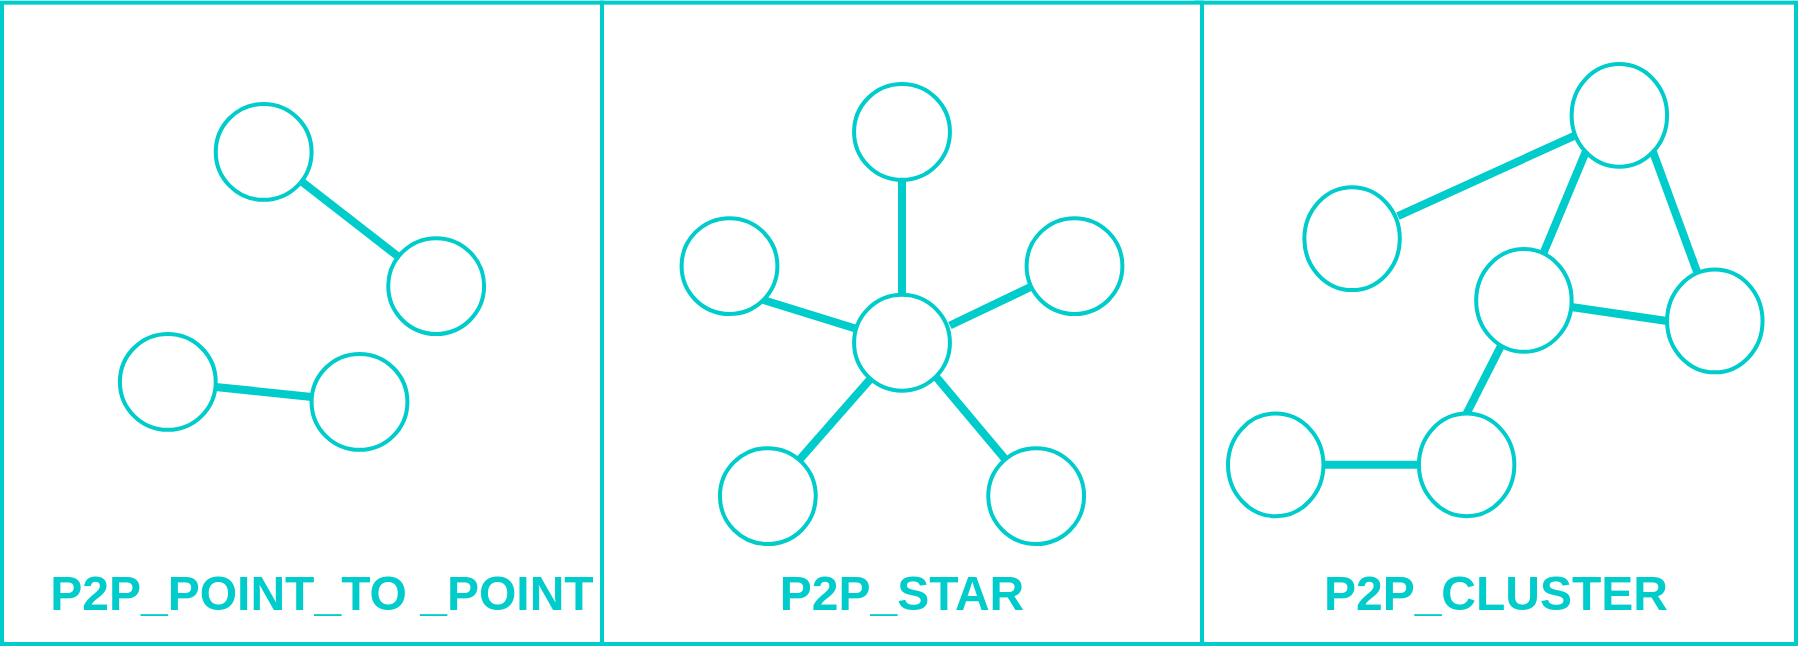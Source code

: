 <mxfile version="13.0.3" type="device"><diagram id="8oiGcAOSxjCxpvHxyeL3" name="Page-1"><mxGraphModel dx="1900" dy="806" grid="1" gridSize="10" guides="1" tooltips="1" connect="1" arrows="0" fold="1" page="1" pageScale="1" pageWidth="827" pageHeight="1169" math="0" shadow="0"><root><mxCell id="0"/><mxCell id="1" parent="0"/><mxCell id="mm9qVI-NRCEwBrAslVvL-38" value="" style="group" vertex="1" connectable="0" parent="1"><mxGeometry x="543" y="240" width="284" height="290" as="geometry"/></mxCell><mxCell id="mm9qVI-NRCEwBrAslVvL-42" value="" style="rounded=0;whiteSpace=wrap;html=1;strokeColor=#00CCCC;strokeWidth=2;fillColor=#FFFFFF;" vertex="1" parent="mm9qVI-NRCEwBrAslVvL-38"><mxGeometry x="-16" y="-30.68" width="300" height="320.68" as="geometry"/></mxCell><mxCell id="mm9qVI-NRCEwBrAslVvL-16" value="" style="ellipse;whiteSpace=wrap;html=1;strokeColor=#00CCCC;strokeWidth=2;" vertex="1" parent="mm9qVI-NRCEwBrAslVvL-38"><mxGeometry x="38.181" y="61.67" width="47.727" height="51.392" as="geometry"/></mxCell><mxCell id="mm9qVI-NRCEwBrAslVvL-17" value="" style="ellipse;whiteSpace=wrap;html=1;strokeColor=#00CCCC;fillColor=#FFFFFF;strokeWidth=2;" vertex="1" parent="mm9qVI-NRCEwBrAslVvL-38"><mxGeometry x="171.816" width="47.727" height="51.392" as="geometry"/></mxCell><mxCell id="mm9qVI-NRCEwBrAslVvL-18" value="" style="ellipse;whiteSpace=wrap;html=1;strokeColor=#00CCCC;strokeWidth=2;" vertex="1" parent="mm9qVI-NRCEwBrAslVvL-38"><mxGeometry x="124.09" y="92.506" width="47.727" height="51.392" as="geometry"/></mxCell><mxCell id="mm9qVI-NRCEwBrAslVvL-19" value="" style="ellipse;whiteSpace=wrap;html=1;strokeColor=#00CCCC;strokeWidth=2;" vertex="1" parent="mm9qVI-NRCEwBrAslVvL-38"><mxGeometry y="174.733" width="47.727" height="51.392" as="geometry"/></mxCell><mxCell id="mm9qVI-NRCEwBrAslVvL-20" value="" style="ellipse;whiteSpace=wrap;html=1;strokeColor=#00CCCC;strokeWidth=2;" vertex="1" parent="mm9qVI-NRCEwBrAslVvL-38"><mxGeometry x="219.543" y="102.784" width="47.727" height="51.392" as="geometry"/></mxCell><mxCell id="mm9qVI-NRCEwBrAslVvL-21" value="" style="ellipse;whiteSpace=wrap;html=1;strokeColor=#00CCCC;strokeWidth=2;" vertex="1" parent="mm9qVI-NRCEwBrAslVvL-38"><mxGeometry x="95.454" y="174.733" width="47.727" height="51.392" as="geometry"/></mxCell><mxCell id="mm9qVI-NRCEwBrAslVvL-23" value="" style="endArrow=none;html=1;strokeWidth=4;fillColor=#1ba1e2;strokeColor=#00CCCC;entryX=1;entryY=1;entryDx=0;entryDy=0;" edge="1" parent="mm9qVI-NRCEwBrAslVvL-38" source="mm9qVI-NRCEwBrAslVvL-20" target="mm9qVI-NRCEwBrAslVvL-17"><mxGeometry width="50" height="50" relative="1" as="geometry"><mxPoint x="49.06" y="191.31" as="sourcePoint"/><mxPoint x="84.512" y="147.818" as="targetPoint"/></mxGeometry></mxCell><mxCell id="mm9qVI-NRCEwBrAslVvL-26" value="" style="endArrow=none;html=1;strokeWidth=4;fillColor=#1ba1e2;strokeColor=#00CCCC;entryX=0.98;entryY=0.28;entryDx=0;entryDy=0;entryPerimeter=0;" edge="1" parent="mm9qVI-NRCEwBrAslVvL-38" source="mm9qVI-NRCEwBrAslVvL-17" target="mm9qVI-NRCEwBrAslVvL-16"><mxGeometry width="50" height="50" relative="1" as="geometry"><mxPoint x="263.695" y="143.893" as="sourcePoint"/><mxPoint x="229.086" y="99.523" as="targetPoint"/></mxGeometry></mxCell><mxCell id="mm9qVI-NRCEwBrAslVvL-29" value="" style="endArrow=none;html=1;strokeWidth=4;fillColor=#1ba1e2;strokeColor=#00CCCC;entryX=1;entryY=0.5;entryDx=0;entryDy=0;" edge="1" parent="mm9qVI-NRCEwBrAslVvL-38" source="mm9qVI-NRCEwBrAslVvL-21" target="mm9qVI-NRCEwBrAslVvL-19"><mxGeometry width="50" height="50" relative="1" as="geometry"><mxPoint x="143.181" y="133.617" as="sourcePoint"/><mxPoint x="54.437" y="173.983" as="targetPoint"/></mxGeometry></mxCell><mxCell id="mm9qVI-NRCEwBrAslVvL-30" value="" style="endArrow=none;html=1;strokeWidth=4;fillColor=#1ba1e2;strokeColor=#00CCCC;entryX=0.5;entryY=0;entryDx=0;entryDy=0;" edge="1" parent="mm9qVI-NRCEwBrAslVvL-38" source="mm9qVI-NRCEwBrAslVvL-18" target="mm9qVI-NRCEwBrAslVvL-21"><mxGeometry width="50" height="50" relative="1" as="geometry"><mxPoint x="192.788" y="56.252" as="sourcePoint"/><mxPoint x="104.044" y="96.617" as="targetPoint"/></mxGeometry></mxCell><mxCell id="mm9qVI-NRCEwBrAslVvL-32" value="" style="endArrow=none;html=1;strokeWidth=4;fillColor=#1ba1e2;strokeColor=#00CCCC;exitX=0;exitY=1;exitDx=0;exitDy=0;" edge="1" parent="mm9qVI-NRCEwBrAslVvL-38" source="mm9qVI-NRCEwBrAslVvL-17" target="mm9qVI-NRCEwBrAslVvL-18"><mxGeometry width="50" height="50" relative="1" as="geometry"><mxPoint x="184.351" y="66.314" as="sourcePoint"/><mxPoint x="162.271" y="149.53" as="targetPoint"/></mxGeometry></mxCell><mxCell id="mm9qVI-NRCEwBrAslVvL-33" value="" style="endArrow=none;html=1;strokeWidth=4;fillColor=#1ba1e2;strokeColor=#00CCCC;exitX=0;exitY=0.5;exitDx=0;exitDy=0;" edge="1" parent="mm9qVI-NRCEwBrAslVvL-38" source="mm9qVI-NRCEwBrAslVvL-20" target="mm9qVI-NRCEwBrAslVvL-18"><mxGeometry width="50" height="50" relative="1" as="geometry"><mxPoint x="240.993" y="163.858" as="sourcePoint"/><mxPoint x="219.543" y="237.0" as="targetPoint"/></mxGeometry></mxCell><mxCell id="mm9qVI-NRCEwBrAslVvL-58" value="P2P_CLUSTER" style="text;html=1;strokeColor=none;fillColor=none;align=center;verticalAlign=middle;whiteSpace=wrap;rounded=0;fontStyle=1;fontSize=24;fontColor=#00CCCC;" vertex="1" parent="mm9qVI-NRCEwBrAslVvL-38"><mxGeometry x="-16" y="240" width="300" height="50" as="geometry"/></mxCell><mxCell id="mm9qVI-NRCEwBrAslVvL-36" value="" style="rounded=0;whiteSpace=wrap;html=1;strokeColor=#00CCCC;strokeWidth=2;fillColor=#FFFFFF;" vertex="1" parent="1"><mxGeometry x="230" y="209.32" width="300" height="320.68" as="geometry"/></mxCell><mxCell id="mm9qVI-NRCEwBrAslVvL-37" value="" style="group" vertex="1" connectable="0" parent="1"><mxGeometry x="269.79" y="250" width="220.42" height="230" as="geometry"/></mxCell><mxCell id="mm9qVI-NRCEwBrAslVvL-2" value="" style="ellipse;whiteSpace=wrap;html=1;strokeColor=#00CCCC;strokeWidth=2;" vertex="1" parent="mm9qVI-NRCEwBrAslVvL-37"><mxGeometry y="67.083" width="47.917" height="47.917" as="geometry"/></mxCell><mxCell id="mm9qVI-NRCEwBrAslVvL-3" value="" style="ellipse;whiteSpace=wrap;html=1;strokeColor=#00CCCC;fillColor=#FFFFFF;strokeWidth=2;" vertex="1" parent="mm9qVI-NRCEwBrAslVvL-37"><mxGeometry x="86.251" y="105.417" width="47.917" height="47.917" as="geometry"/></mxCell><mxCell id="mm9qVI-NRCEwBrAslVvL-4" value="" style="ellipse;whiteSpace=wrap;html=1;strokeColor=#00CCCC;strokeWidth=2;" vertex="1" parent="mm9qVI-NRCEwBrAslVvL-37"><mxGeometry x="172.503" y="67.083" width="47.917" height="47.917" as="geometry"/></mxCell><mxCell id="mm9qVI-NRCEwBrAslVvL-5" value="" style="ellipse;whiteSpace=wrap;html=1;strokeColor=#00CCCC;strokeWidth=2;" vertex="1" parent="mm9qVI-NRCEwBrAslVvL-37"><mxGeometry x="19.167" y="182.083" width="47.917" height="47.917" as="geometry"/></mxCell><mxCell id="mm9qVI-NRCEwBrAslVvL-6" value="" style="ellipse;whiteSpace=wrap;html=1;strokeColor=#00CCCC;strokeWidth=2;" vertex="1" parent="mm9qVI-NRCEwBrAslVvL-37"><mxGeometry x="153.336" y="182.083" width="47.917" height="47.917" as="geometry"/></mxCell><mxCell id="mm9qVI-NRCEwBrAslVvL-7" value="" style="ellipse;whiteSpace=wrap;html=1;strokeColor=#00CCCC;strokeWidth=2;" vertex="1" parent="mm9qVI-NRCEwBrAslVvL-37"><mxGeometry x="86.251" width="47.917" height="47.917" as="geometry"/></mxCell><mxCell id="mm9qVI-NRCEwBrAslVvL-10" value="" style="endArrow=none;html=1;strokeWidth=4;fillColor=#1ba1e2;strokeColor=#00CCCC;" edge="1" parent="mm9qVI-NRCEwBrAslVvL-37" source="mm9qVI-NRCEwBrAslVvL-5" target="mm9qVI-NRCEwBrAslVvL-3"><mxGeometry width="50" height="50" relative="1" as="geometry"><mxPoint x="47.917" y="191.667" as="sourcePoint"/><mxPoint x="95.835" y="143.75" as="targetPoint"/></mxGeometry></mxCell><mxCell id="mm9qVI-NRCEwBrAslVvL-11" value="" style="endArrow=none;html=1;strokeWidth=4;fillColor=#1ba1e2;strokeColor=#00CCCC;entryX=1;entryY=1;entryDx=0;entryDy=0;" edge="1" parent="mm9qVI-NRCEwBrAslVvL-37" source="mm9qVI-NRCEwBrAslVvL-6" target="mm9qVI-NRCEwBrAslVvL-3"><mxGeometry width="50" height="50" relative="1" as="geometry"><mxPoint x="68.423" y="197.54" as="sourcePoint"/><mxPoint x="104.017" y="156.989" as="targetPoint"/></mxGeometry></mxCell><mxCell id="mm9qVI-NRCEwBrAslVvL-13" value="" style="endArrow=none;html=1;strokeWidth=4;fillColor=#1ba1e2;strokeColor=#00CCCC;" edge="1" parent="mm9qVI-NRCEwBrAslVvL-37" source="mm9qVI-NRCEwBrAslVvL-3" target="mm9qVI-NRCEwBrAslVvL-7"><mxGeometry width="50" height="50" relative="1" as="geometry"><mxPoint x="140.163" y="105.412" as="sourcePoint"/><mxPoint x="105.416" y="64.043" as="targetPoint"/></mxGeometry></mxCell><mxCell id="mm9qVI-NRCEwBrAslVvL-14" value="" style="endArrow=none;html=1;strokeWidth=4;fillColor=#1ba1e2;strokeColor=#00CCCC;entryX=1;entryY=0.32;entryDx=0;entryDy=0;entryPerimeter=0;" edge="1" parent="mm9qVI-NRCEwBrAslVvL-37" source="mm9qVI-NRCEwBrAslVvL-4" target="mm9qVI-NRCEwBrAslVvL-3"><mxGeometry width="50" height="50" relative="1" as="geometry"><mxPoint x="188.08" y="165.95" as="sourcePoint"/><mxPoint x="153.333" y="124.581" as="targetPoint"/></mxGeometry></mxCell><mxCell id="mm9qVI-NRCEwBrAslVvL-15" value="" style="endArrow=none;html=1;strokeWidth=4;fillColor=#1ba1e2;strokeColor=#00CCCC;entryX=1;entryY=1;entryDx=0;entryDy=0;" edge="1" parent="mm9qVI-NRCEwBrAslVvL-37" source="mm9qVI-NRCEwBrAslVvL-3" target="mm9qVI-NRCEwBrAslVvL-2"><mxGeometry width="50" height="50" relative="1" as="geometry"><mxPoint x="283.915" y="153.329" as="sourcePoint"/><mxPoint x="249.168" y="111.96" as="targetPoint"/></mxGeometry></mxCell><mxCell id="mm9qVI-NRCEwBrAslVvL-39" value="" style="rounded=0;whiteSpace=wrap;html=1;strokeColor=#00CCCC;strokeWidth=2;fillColor=#FFFFFF;" vertex="1" parent="1"><mxGeometry x="-70" y="209.32" width="300" height="320.68" as="geometry"/></mxCell><mxCell id="mm9qVI-NRCEwBrAslVvL-45" value="" style="ellipse;whiteSpace=wrap;html=1;strokeColor=#00CCCC;fillColor=#FFFFFF;strokeWidth=2;" vertex="1" parent="1"><mxGeometry x="-11.049" y="374.997" width="47.917" height="47.917" as="geometry"/></mxCell><mxCell id="mm9qVI-NRCEwBrAslVvL-46" value="" style="ellipse;whiteSpace=wrap;html=1;strokeColor=#00CCCC;strokeWidth=2;" vertex="1" parent="1"><mxGeometry x="123.123" y="327.083" width="47.917" height="47.917" as="geometry"/></mxCell><mxCell id="mm9qVI-NRCEwBrAslVvL-48" value="" style="ellipse;whiteSpace=wrap;html=1;strokeColor=#00CCCC;strokeWidth=2;" vertex="1" parent="1"><mxGeometry x="84.786" y="385.003" width="47.917" height="47.917" as="geometry"/></mxCell><mxCell id="mm9qVI-NRCEwBrAslVvL-49" value="" style="ellipse;whiteSpace=wrap;html=1;strokeColor=#00CCCC;strokeWidth=2;" vertex="1" parent="1"><mxGeometry x="36.871" y="260" width="47.917" height="47.917" as="geometry"/></mxCell><mxCell id="mm9qVI-NRCEwBrAslVvL-51" value="" style="endArrow=none;html=1;strokeWidth=4;fillColor=#1ba1e2;strokeColor=#00CCCC;" edge="1" parent="1" source="mm9qVI-NRCEwBrAslVvL-48" target="mm9qVI-NRCEwBrAslVvL-45"><mxGeometry width="50" height="50" relative="1" as="geometry"><mxPoint x="19.043" y="457.54" as="sourcePoint"/><mxPoint x="40.62" y="445" as="targetPoint"/></mxGeometry></mxCell><mxCell id="mm9qVI-NRCEwBrAslVvL-53" value="" style="endArrow=none;html=1;strokeWidth=4;fillColor=#1ba1e2;strokeColor=#00CCCC;" edge="1" parent="1" source="mm9qVI-NRCEwBrAslVvL-46" target="mm9qVI-NRCEwBrAslVvL-49"><mxGeometry width="50" height="50" relative="1" as="geometry"><mxPoint x="138.7" y="425.95" as="sourcePoint"/><mxPoint x="103.953" y="384.581" as="targetPoint"/></mxGeometry></mxCell><mxCell id="mm9qVI-NRCEwBrAslVvL-56" value="P2P_POINT_TO _POINT" style="text;html=1;strokeColor=none;fillColor=none;align=center;verticalAlign=middle;whiteSpace=wrap;rounded=0;fontStyle=1;fontSize=24;fontColor=#00CCCC;" vertex="1" parent="1"><mxGeometry x="-60" y="480" width="300" height="50" as="geometry"/></mxCell><mxCell id="mm9qVI-NRCEwBrAslVvL-57" value="P2P_STAR" style="text;html=1;strokeColor=none;fillColor=none;align=center;verticalAlign=middle;whiteSpace=wrap;rounded=0;fontStyle=1;fontSize=24;fontColor=#00CCCC;" vertex="1" parent="1"><mxGeometry x="230" y="480" width="300" height="50" as="geometry"/></mxCell></root></mxGraphModel></diagram></mxfile>